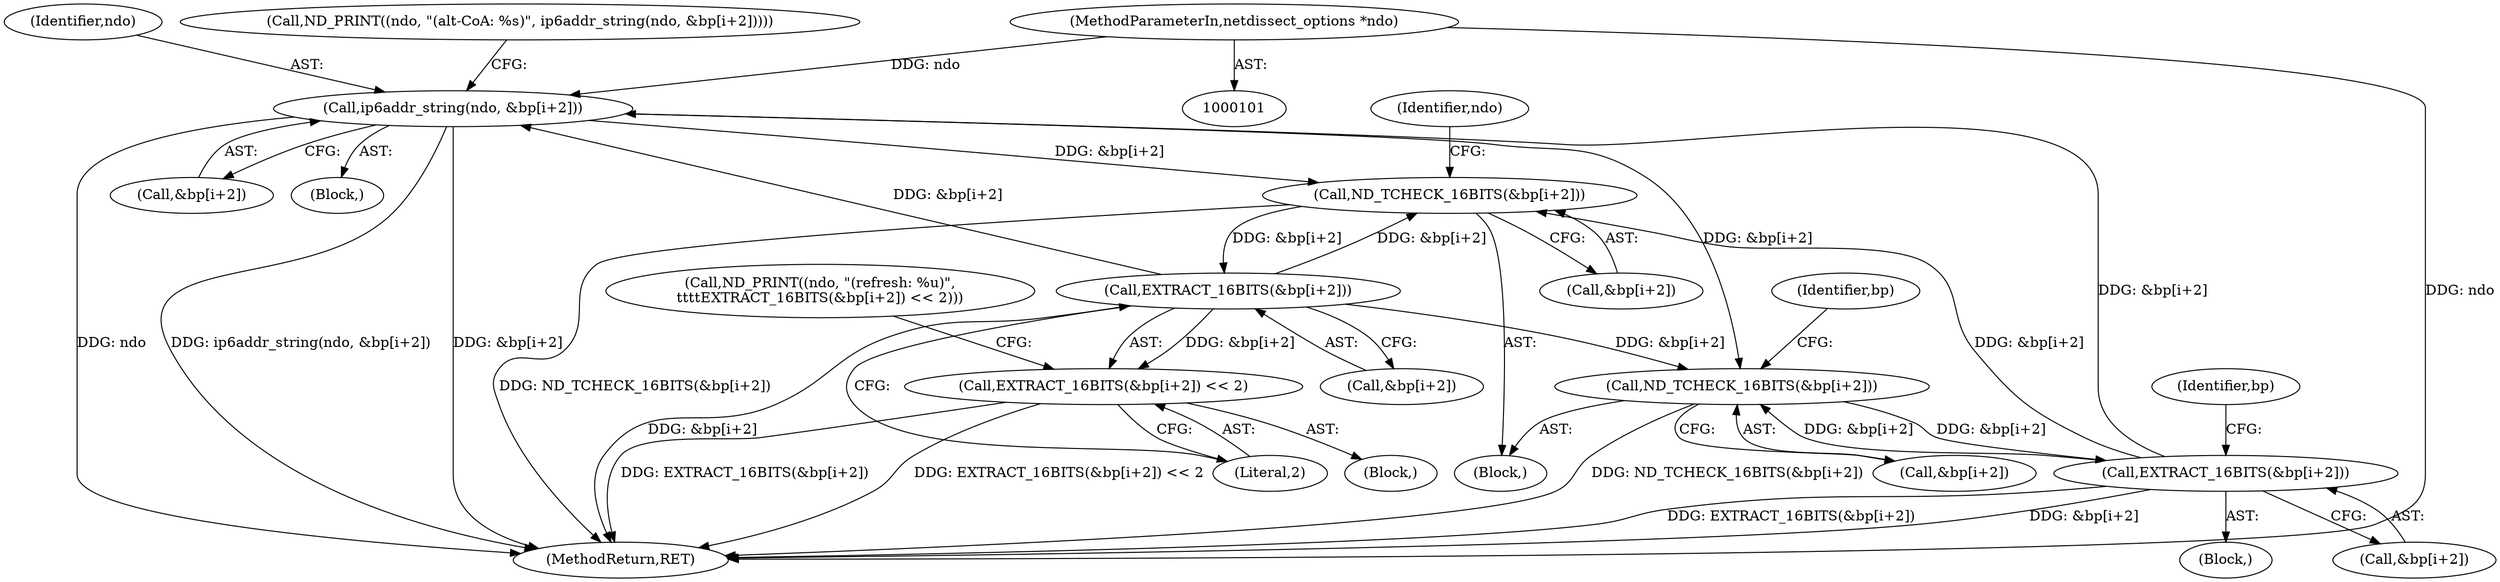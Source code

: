 digraph "0_tcpdump_7d3aba9f06899d0128ef46e8a2fa143c6fad8f62@pointer" {
"1000102" [label="(MethodParameterIn,netdissect_options *ndo)"];
"1000253" [label="(Call,ip6addr_string(ndo, &bp[i+2]))"];
"1000213" [label="(Call,ND_TCHECK_16BITS(&bp[i+2]))"];
"1000226" [label="(Call,EXTRACT_16BITS(&bp[i+2]))"];
"1000225" [label="(Call,EXTRACT_16BITS(&bp[i+2]) << 2)"];
"1000275" [label="(Call,ND_TCHECK_16BITS(&bp[i+2]))"];
"1000295" [label="(Call,EXTRACT_16BITS(&bp[i+2]))"];
"1000214" [label="(Call,&bp[i+2])"];
"1000253" [label="(Call,ip6addr_string(ndo, &bp[i+2]))"];
"1000255" [label="(Call,&bp[i+2])"];
"1000213" [label="(Call,ND_TCHECK_16BITS(&bp[i+2]))"];
"1000175" [label="(Block,)"];
"1000251" [label="(Block,)"];
"1000254" [label="(Identifier,ndo)"];
"1000295" [label="(Call,EXTRACT_16BITS(&bp[i+2]))"];
"1000294" [label="(Block,)"];
"1000276" [label="(Call,&bp[i+2])"];
"1000296" [label="(Call,&bp[i+2])"];
"1000102" [label="(MethodParameterIn,netdissect_options *ndo)"];
"1000220" [label="(Call,ND_PRINT((ndo, \"(refresh: %u)\",\n\t\t\t\tEXTRACT_16BITS(&bp[i+2]) << 2)))"];
"1000226" [label="(Call,EXTRACT_16BITS(&bp[i+2]))"];
"1000248" [label="(Call,ND_PRINT((ndo, \"(alt-CoA: %s)\", ip6addr_string(ndo, &bp[i+2]))))"];
"1000222" [label="(Identifier,ndo)"];
"1000233" [label="(Literal,2)"];
"1000227" [label="(Call,&bp[i+2])"];
"1000223" [label="(Block,)"];
"1000365" [label="(MethodReturn,RET)"];
"1000275" [label="(Call,ND_TCHECK_16BITS(&bp[i+2]))"];
"1000225" [label="(Call,EXTRACT_16BITS(&bp[i+2]) << 2)"];
"1000285" [label="(Identifier,bp)"];
"1000305" [label="(Identifier,bp)"];
"1000102" -> "1000101"  [label="AST: "];
"1000102" -> "1000365"  [label="DDG: ndo"];
"1000102" -> "1000253"  [label="DDG: ndo"];
"1000253" -> "1000251"  [label="AST: "];
"1000253" -> "1000255"  [label="CFG: "];
"1000254" -> "1000253"  [label="AST: "];
"1000255" -> "1000253"  [label="AST: "];
"1000248" -> "1000253"  [label="CFG: "];
"1000253" -> "1000365"  [label="DDG: ip6addr_string(ndo, &bp[i+2])"];
"1000253" -> "1000365"  [label="DDG: &bp[i+2]"];
"1000253" -> "1000365"  [label="DDG: ndo"];
"1000253" -> "1000213"  [label="DDG: &bp[i+2]"];
"1000226" -> "1000253"  [label="DDG: &bp[i+2]"];
"1000295" -> "1000253"  [label="DDG: &bp[i+2]"];
"1000253" -> "1000275"  [label="DDG: &bp[i+2]"];
"1000213" -> "1000175"  [label="AST: "];
"1000213" -> "1000214"  [label="CFG: "];
"1000214" -> "1000213"  [label="AST: "];
"1000222" -> "1000213"  [label="CFG: "];
"1000213" -> "1000365"  [label="DDG: ND_TCHECK_16BITS(&bp[i+2])"];
"1000226" -> "1000213"  [label="DDG: &bp[i+2]"];
"1000295" -> "1000213"  [label="DDG: &bp[i+2]"];
"1000213" -> "1000226"  [label="DDG: &bp[i+2]"];
"1000226" -> "1000225"  [label="AST: "];
"1000226" -> "1000227"  [label="CFG: "];
"1000227" -> "1000226"  [label="AST: "];
"1000233" -> "1000226"  [label="CFG: "];
"1000226" -> "1000365"  [label="DDG: &bp[i+2]"];
"1000226" -> "1000225"  [label="DDG: &bp[i+2]"];
"1000226" -> "1000275"  [label="DDG: &bp[i+2]"];
"1000225" -> "1000223"  [label="AST: "];
"1000225" -> "1000233"  [label="CFG: "];
"1000233" -> "1000225"  [label="AST: "];
"1000220" -> "1000225"  [label="CFG: "];
"1000225" -> "1000365"  [label="DDG: EXTRACT_16BITS(&bp[i+2]) << 2"];
"1000225" -> "1000365"  [label="DDG: EXTRACT_16BITS(&bp[i+2])"];
"1000275" -> "1000175"  [label="AST: "];
"1000275" -> "1000276"  [label="CFG: "];
"1000276" -> "1000275"  [label="AST: "];
"1000285" -> "1000275"  [label="CFG: "];
"1000275" -> "1000365"  [label="DDG: ND_TCHECK_16BITS(&bp[i+2])"];
"1000295" -> "1000275"  [label="DDG: &bp[i+2]"];
"1000275" -> "1000295"  [label="DDG: &bp[i+2]"];
"1000295" -> "1000294"  [label="AST: "];
"1000295" -> "1000296"  [label="CFG: "];
"1000296" -> "1000295"  [label="AST: "];
"1000305" -> "1000295"  [label="CFG: "];
"1000295" -> "1000365"  [label="DDG: &bp[i+2]"];
"1000295" -> "1000365"  [label="DDG: EXTRACT_16BITS(&bp[i+2])"];
}
